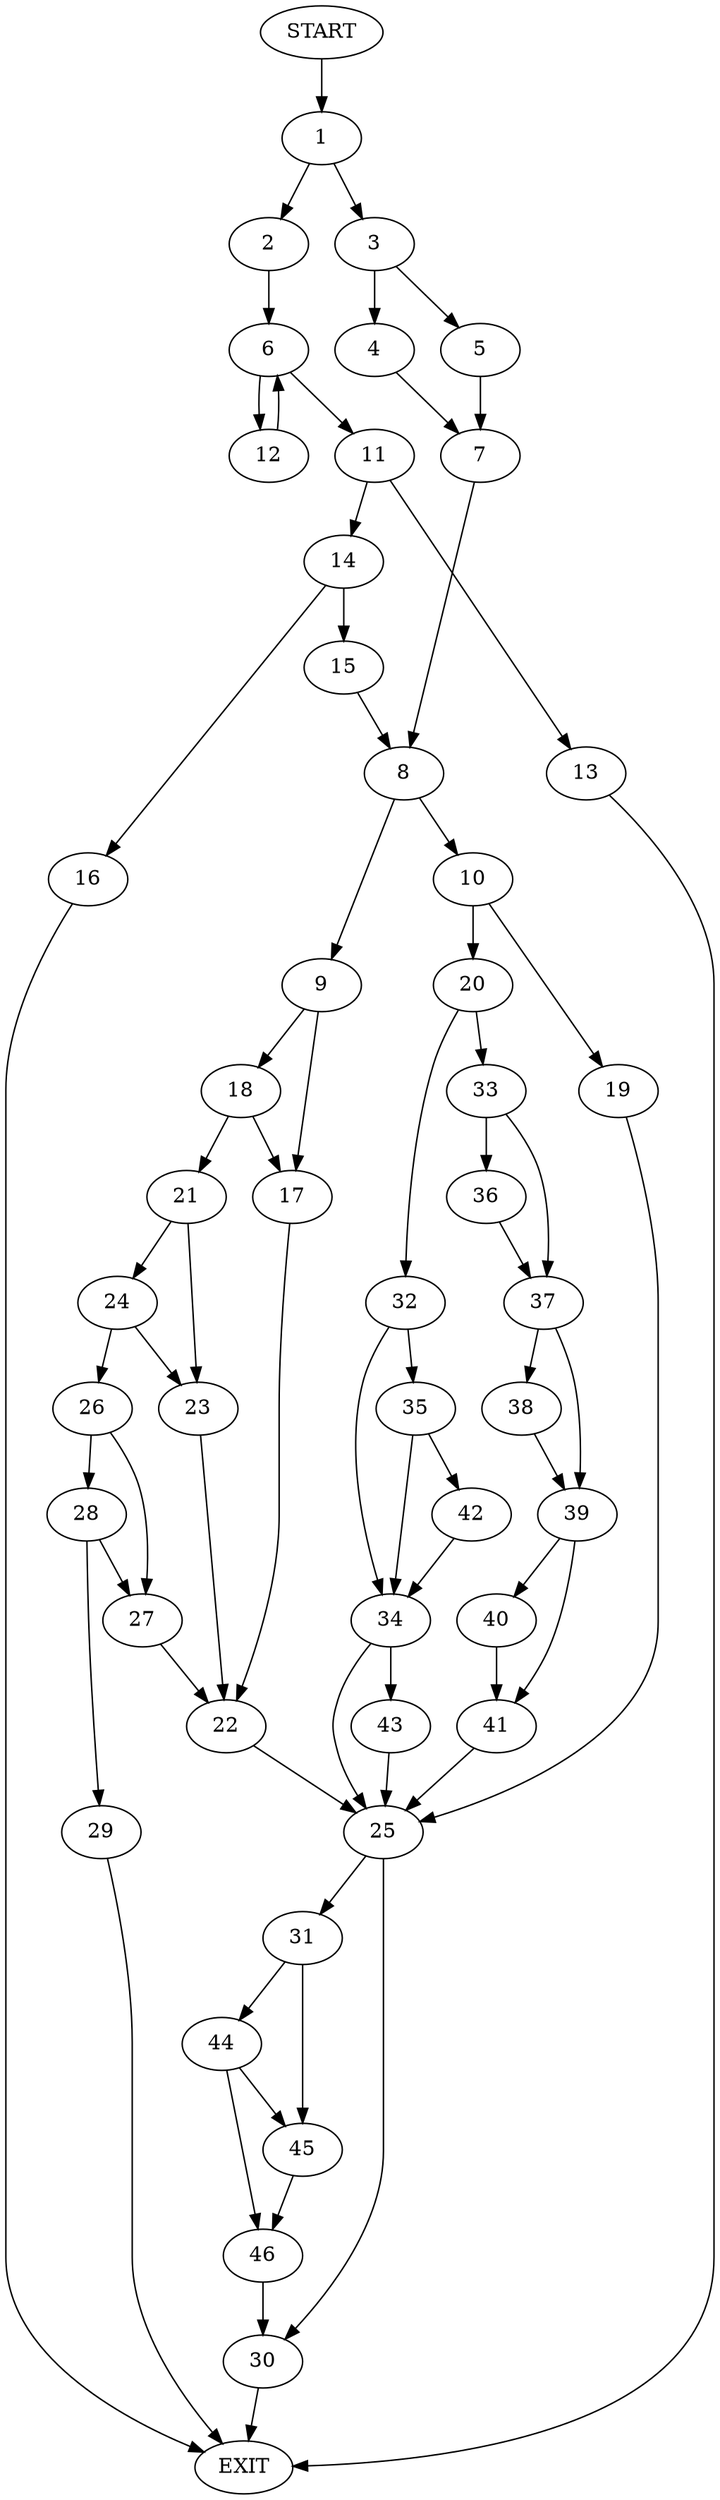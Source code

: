 digraph {
0 [label="START"]
47 [label="EXIT"]
0 -> 1
1 -> 2
1 -> 3
3 -> 4
3 -> 5
2 -> 6
4 -> 7
5 -> 7
7 -> 8
8 -> 9
8 -> 10
6 -> 11
6 -> 12
12 -> 6
11 -> 13
11 -> 14
13 -> 47
14 -> 15
14 -> 16
15 -> 8
16 -> 47
9 -> 17
9 -> 18
10 -> 19
10 -> 20
18 -> 17
18 -> 21
17 -> 22
21 -> 23
21 -> 24
22 -> 25
23 -> 22
24 -> 23
24 -> 26
26 -> 27
26 -> 28
27 -> 22
28 -> 27
28 -> 29
29 -> 47
25 -> 30
25 -> 31
20 -> 32
20 -> 33
19 -> 25
32 -> 34
32 -> 35
33 -> 36
33 -> 37
37 -> 38
37 -> 39
36 -> 37
39 -> 40
39 -> 41
38 -> 39
40 -> 41
41 -> 25
35 -> 34
35 -> 42
34 -> 25
34 -> 43
42 -> 34
43 -> 25
30 -> 47
31 -> 44
31 -> 45
44 -> 46
44 -> 45
45 -> 46
46 -> 30
}
